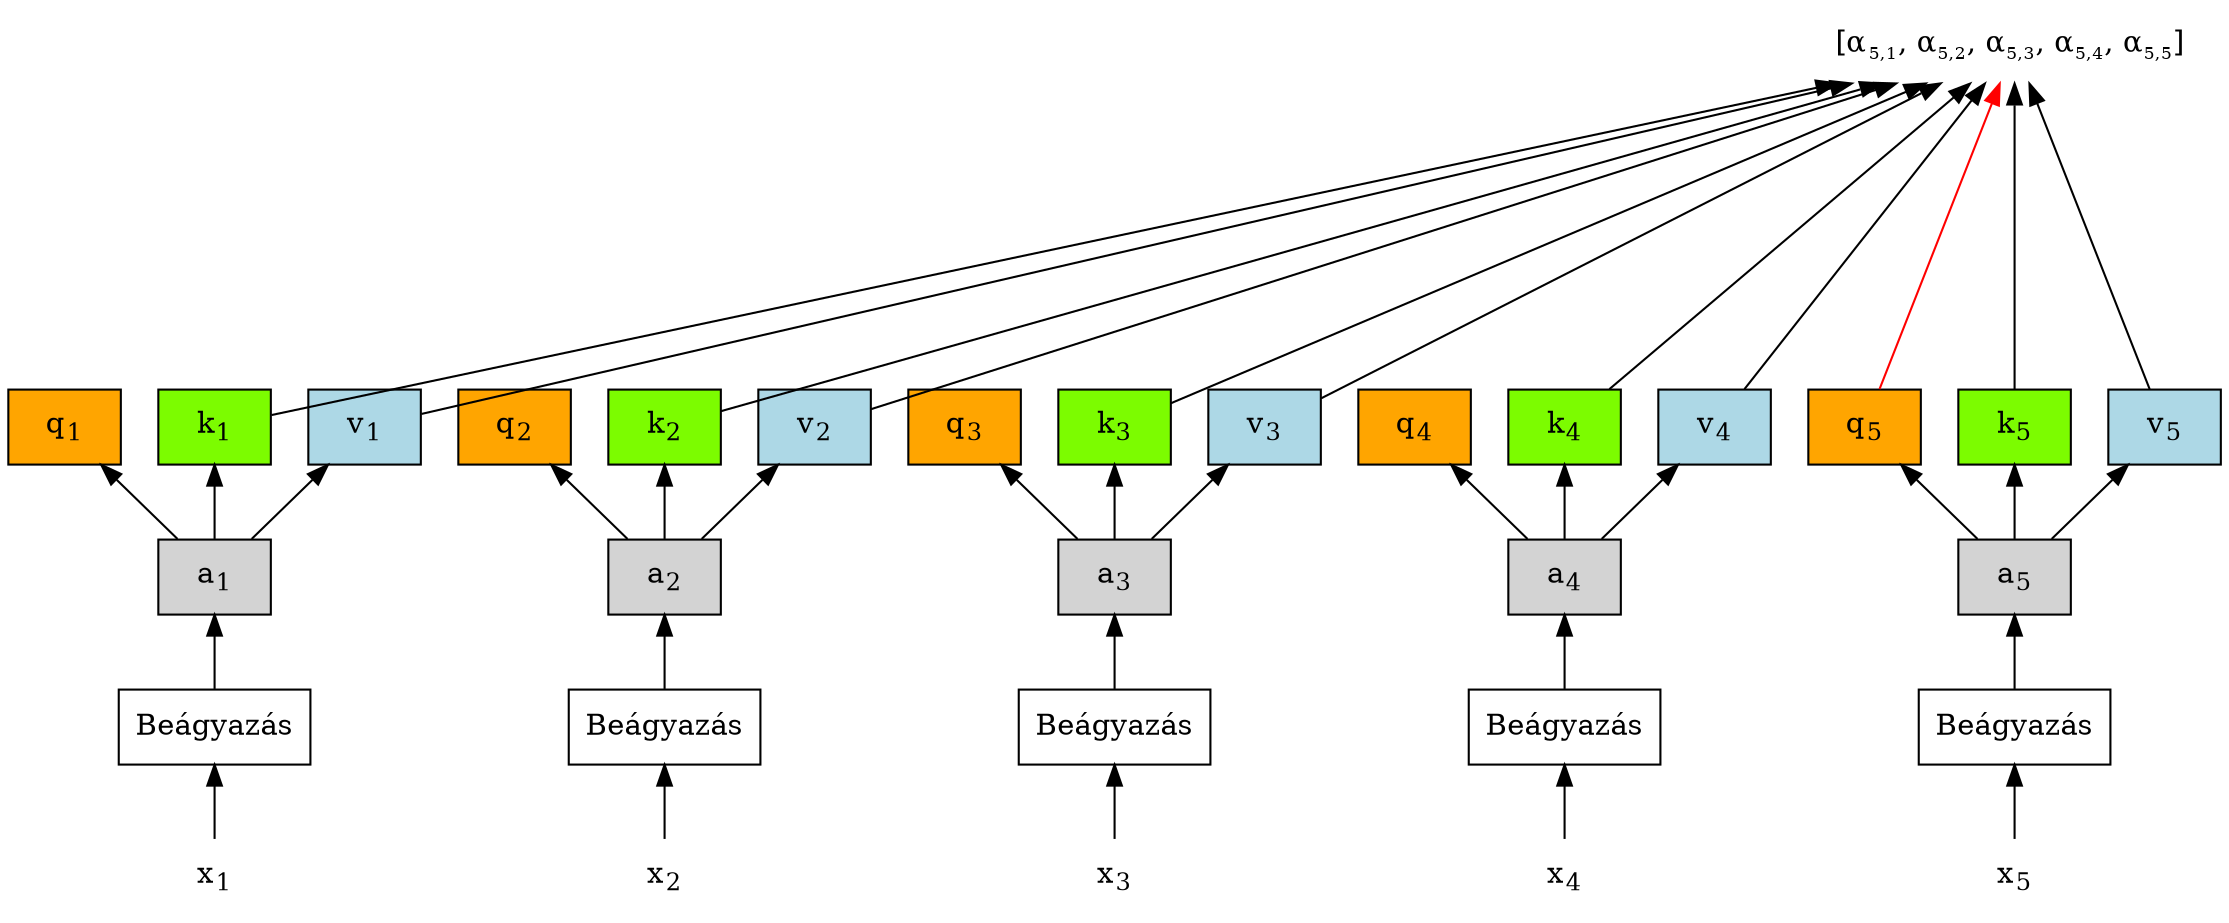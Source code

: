 digraph transformer {
    graph [dpi=300]
    rankdir = "BT"

    x1 [label=<x<sub>1</sub>>, shape="plaintext"]
    x2 [label=<x<sub>2</sub>>, shape="plaintext"]
    x3 [label=<x<sub>3</sub>>, shape="plaintext"]
    x4 [label=<x<sub>4</sub>>, shape="plaintext"]
    x5 [label=<x<sub>5</sub>>, shape="plaintext"]

    a1 [label=<a<sub>1</sub>>, shape="rectangle", style="filled", fillcolor=""]
    a2 [label=<a<sub>2</sub>>, shape="rectangle", style="filled", fillcolor=""]
    a3 [label=<a<sub>3</sub>>, shape="rectangle", style="filled", fillcolor=""]
    a4 [label=<a<sub>4</sub>>, shape="rectangle", style="filled", fillcolor=""]
    a5 [label=<a<sub>5</sub>>, shape="rectangle", style="filled", fillcolor=""]

    q1 [label=<q<sub>1</sub>>, shape="rectangle", style="filled", fillcolor="orange"]
    q2 [label=<q<sub>2</sub>>, shape="rectangle", style="filled", fillcolor="orange"]
    q3 [label=<q<sub>3</sub>>, shape="rectangle", style="filled", fillcolor="orange"]
    q4 [label=<q<sub>4</sub>>, shape="rectangle", style="filled", fillcolor="orange"]
    q5 [label=<q<sub>5</sub>>, shape="rectangle", style="filled", fillcolor="orange"]

    k1 [label=<k<sub>1</sub>>, shape="rectangle", style="filled", fillcolor="lawngreen"]
    k2 [label=<k<sub>2</sub>>, shape="rectangle", style="filled", fillcolor="lawngreen"]
    k3 [label=<k<sub>3</sub>>, shape="rectangle", style="filled", fillcolor="lawngreen"]
    k4 [label=<k<sub>4</sub>>, shape="rectangle", style="filled", fillcolor="lawngreen"]
    k5 [label=<k<sub>5</sub>>, shape="rectangle", style="filled", fillcolor="lawngreen"]

    v1 [label=<v<sub>1</sub>>, shape="rectangle", style="filled", fillcolor="lightblue"]
    v2 [label=<v<sub>2</sub>>, shape="rectangle", style="filled", fillcolor="lightblue"]
    v3 [label=<v<sub>3</sub>>, shape="rectangle", style="filled", fillcolor="lightblue"]
    v4 [label=<v<sub>4</sub>>, shape="rectangle", style="filled", fillcolor="lightblue"]
    v5 [label=<v<sub>5</sub>>, shape="rectangle", style="filled", fillcolor="lightblue"]

    embed1 [label="Beágyazás", shape="rectangle"]    
    embed2 [label="Beágyazás", shape="rectangle"]    
    embed3 [label="Beágyazás", shape="rectangle"]    
    embed4 [label="Beágyazás", shape="rectangle"]    
    embed5 [label="Beágyazás", shape="rectangle"]    

    //alpha1 [label=<[α<sub><font point-size="10">1,1</font></sub>, α<sub><font point-size="10">1,2</font></sub>, α<sub><font point-size="10">1,3</font></sub>, α<sub><font point-size="10">1,4</font></sub>, α<sub><font point-size="10">1,5</font></sub>] >, shape="plaintext"]
    //alpha2 [label=<[α<sub><font point-size="10">2,1</font></sub>, α<sub><font point-size="10">2,2</font></sub>, α<sub><font point-size="10">2,3</font></sub>, α<sub><font point-size="10">2,4</font></sub>, α<sub><font point-size="10">2,5</font></sub>] >, shape="plaintext"]
    //alpha3 [label=<[α<sub><font point-size="10">3,1</font></sub>, α<sub><font point-size="10">3,2</font></sub>, α<sub><font point-size="10">3,3</font></sub>, α<sub><font point-size="10">3,4</font></sub>, α<sub><font point-size="10">3,5</font></sub>] >, shape="plaintext"]
    //alpha4 [label=<[α<sub><font point-size="10">4,1</font></sub>, α<sub><font point-size="10">4,2</font></sub>, α<sub><font point-size="10">4,3</font></sub>, α<sub><font point-size="10">4,4</font></sub>, α<sub><font point-size="10">4,5</font></sub>] >, shape="plaintext"]
    alpha5 [label=<[α<sub><font point-size="10">5,1</font></sub>, α<sub><font point-size="10">5,2</font></sub>, α<sub><font point-size="10">5,3</font></sub>, α<sub><font point-size="10">5,4</font></sub>, α<sub><font point-size="10">5,5</font></sub>] >, shape="plaintext"]

    x1 -> embed1
    x2 -> embed2
    x3 -> embed3
    x4 -> embed4
    x5 -> embed5

    embed1 -> a1
    embed2 -> a2
    embed3 -> a3
    embed4 -> a4
    embed5 -> a5

    a1 -> q1
    a1 -> k1
    a1 -> v1
    a2 -> q2
    a2 -> k2
    a2 -> v2
    a3 -> q3
    a3 -> k3
    a3 -> v3
    a4 -> q4
    a4 -> k4
    a4 -> v4
    a5 -> q5
    a5 -> k5
    a5 -> v5
    splines="False"

    q1 -> alpha5 [minlen=4, constraint="False", style="invis"]
    q2 -> alpha5 [minlen=4, constraint="False", style="invis"]
    q3 -> alpha5 [minlen=4, constraint="False", style="invis"]
    q4 -> alpha5 [minlen=4, constraint="False", style="invis"]
    q5 -> alpha5 [minlen=4, constraint="True", color="red"]
    k1 -> alpha5 [minlen=4, constraint="False"]
    v1 -> alpha5 [minlen=4, constraint="False"]
    k2 -> alpha5 [minlen=4, constraint="False"]
    v2 -> alpha5 [minlen=4, constraint="False"]
    k3 -> alpha5 [minlen=4, constraint="False"]
    v3 -> alpha5 [minlen=4, constraint="False"]
    k4 -> alpha5 [minlen=4, constraint="False"]
    v4 -> alpha5 [minlen=4, constraint="False"]
    k5 -> alpha5 [minlen=4, constraint="True"]
    v5 -> alpha5 [minlen=4, constraint="True"]
    
    




















}
